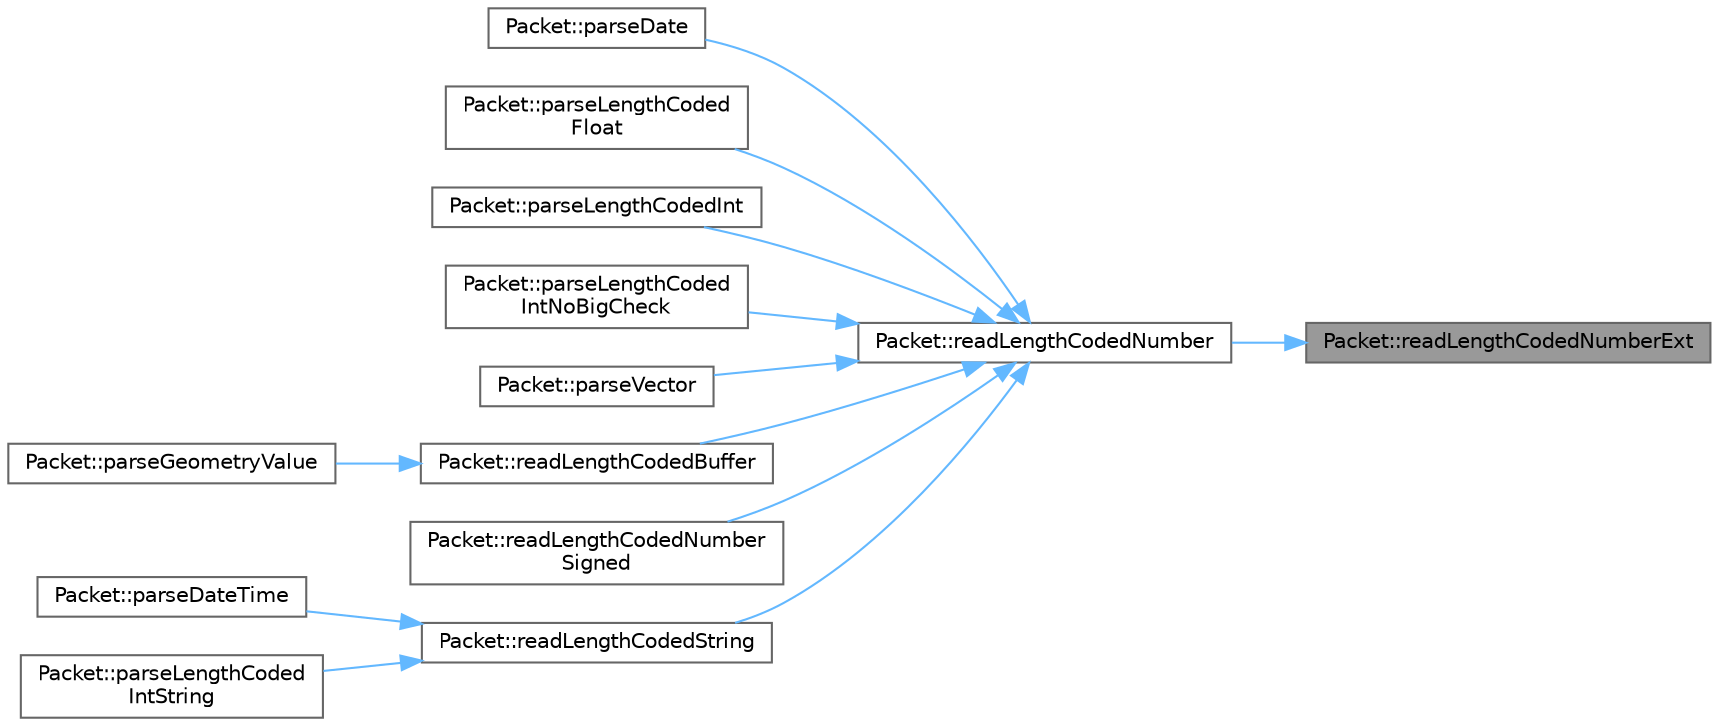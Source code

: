 digraph "Packet::readLengthCodedNumberExt"
{
 // INTERACTIVE_SVG=YES
 // LATEX_PDF_SIZE
  bgcolor="transparent";
  edge [fontname=Helvetica,fontsize=10,labelfontname=Helvetica,labelfontsize=10];
  node [fontname=Helvetica,fontsize=10,shape=box,height=0.2,width=0.4];
  rankdir="RL";
  Node1 [id="Node000001",label="Packet::readLengthCodedNumberExt",height=0.2,width=0.4,color="gray40", fillcolor="grey60", style="filled", fontcolor="black",tooltip=" "];
  Node1 -> Node2 [id="edge13_Node000001_Node000002",dir="back",color="steelblue1",style="solid",tooltip=" "];
  Node2 [id="Node000002",label="Packet::readLengthCodedNumber",height=0.2,width=0.4,color="grey40", fillcolor="white", style="filled",URL="$d9/dd4/a00776_a2a42fae22c7fcb7ee53dd8aab9d57b6a.html#a2a42fae22c7fcb7ee53dd8aab9d57b6a",tooltip=" "];
  Node2 -> Node3 [id="edge14_Node000002_Node000003",dir="back",color="steelblue1",style="solid",tooltip=" "];
  Node3 [id="Node000003",label="Packet::parseDate",height=0.2,width=0.4,color="grey40", fillcolor="white", style="filled",URL="$d9/dd4/a00776_a8c79f59583146a0301669919b22214ea.html#a8c79f59583146a0301669919b22214ea",tooltip=" "];
  Node2 -> Node4 [id="edge15_Node000002_Node000004",dir="back",color="steelblue1",style="solid",tooltip=" "];
  Node4 [id="Node000004",label="Packet::parseLengthCoded\lFloat",height=0.2,width=0.4,color="grey40", fillcolor="white", style="filled",URL="$d9/dd4/a00776_a54f5df5922e20a3e93d135bdca7dc3ef.html#a54f5df5922e20a3e93d135bdca7dc3ef",tooltip=" "];
  Node2 -> Node5 [id="edge16_Node000002_Node000005",dir="back",color="steelblue1",style="solid",tooltip=" "];
  Node5 [id="Node000005",label="Packet::parseLengthCodedInt",height=0.2,width=0.4,color="grey40", fillcolor="white", style="filled",URL="$d9/dd4/a00776_a6610eba10c79bfd165a42608a0fa55d0.html#a6610eba10c79bfd165a42608a0fa55d0",tooltip=" "];
  Node2 -> Node6 [id="edge17_Node000002_Node000006",dir="back",color="steelblue1",style="solid",tooltip=" "];
  Node6 [id="Node000006",label="Packet::parseLengthCoded\lIntNoBigCheck",height=0.2,width=0.4,color="grey40", fillcolor="white", style="filled",URL="$d9/dd4/a00776_ab9cbff3ab21aaa39df757e6b44d0312e.html#ab9cbff3ab21aaa39df757e6b44d0312e",tooltip=" "];
  Node2 -> Node7 [id="edge18_Node000002_Node000007",dir="back",color="steelblue1",style="solid",tooltip=" "];
  Node7 [id="Node000007",label="Packet::parseVector",height=0.2,width=0.4,color="grey40", fillcolor="white", style="filled",URL="$d9/dd4/a00776_a06c0881170b882070b05d953a890c272.html#a06c0881170b882070b05d953a890c272",tooltip=" "];
  Node2 -> Node8 [id="edge19_Node000002_Node000008",dir="back",color="steelblue1",style="solid",tooltip=" "];
  Node8 [id="Node000008",label="Packet::readLengthCodedBuffer",height=0.2,width=0.4,color="grey40", fillcolor="white", style="filled",URL="$d9/dd4/a00776_a8fd8e1d4d84ffa1eb26be38a9c3bf9c3.html#a8fd8e1d4d84ffa1eb26be38a9c3bf9c3",tooltip=" "];
  Node8 -> Node9 [id="edge20_Node000008_Node000009",dir="back",color="steelblue1",style="solid",tooltip=" "];
  Node9 [id="Node000009",label="Packet::parseGeometryValue",height=0.2,width=0.4,color="grey40", fillcolor="white", style="filled",URL="$d9/dd4/a00776_acf2e4526a557c1c953c1ff5e40ed17d3.html#acf2e4526a557c1c953c1ff5e40ed17d3",tooltip=" "];
  Node2 -> Node10 [id="edge21_Node000002_Node000010",dir="back",color="steelblue1",style="solid",tooltip=" "];
  Node10 [id="Node000010",label="Packet::readLengthCodedNumber\lSigned",height=0.2,width=0.4,color="grey40", fillcolor="white", style="filled",URL="$d9/dd4/a00776_a92d5c72fe577f2d18e203e831e4c16e7.html#a92d5c72fe577f2d18e203e831e4c16e7",tooltip=" "];
  Node2 -> Node11 [id="edge22_Node000002_Node000011",dir="back",color="steelblue1",style="solid",tooltip=" "];
  Node11 [id="Node000011",label="Packet::readLengthCodedString",height=0.2,width=0.4,color="grey40", fillcolor="white", style="filled",URL="$d9/dd4/a00776_af12b93337d78bcc9754add750fd74380.html#af12b93337d78bcc9754add750fd74380",tooltip=" "];
  Node11 -> Node12 [id="edge23_Node000011_Node000012",dir="back",color="steelblue1",style="solid",tooltip=" "];
  Node12 [id="Node000012",label="Packet::parseDateTime",height=0.2,width=0.4,color="grey40", fillcolor="white", style="filled",URL="$d9/dd4/a00776_aadb885cf8be9495c17b4ced4d1705685.html#aadb885cf8be9495c17b4ced4d1705685",tooltip=" "];
  Node11 -> Node13 [id="edge24_Node000011_Node000013",dir="back",color="steelblue1",style="solid",tooltip=" "];
  Node13 [id="Node000013",label="Packet::parseLengthCoded\lIntString",height=0.2,width=0.4,color="grey40", fillcolor="white", style="filled",URL="$d9/dd4/a00776_a1597a28819d276b6b55f56243fb8b946.html#a1597a28819d276b6b55f56243fb8b946",tooltip=" "];
}

